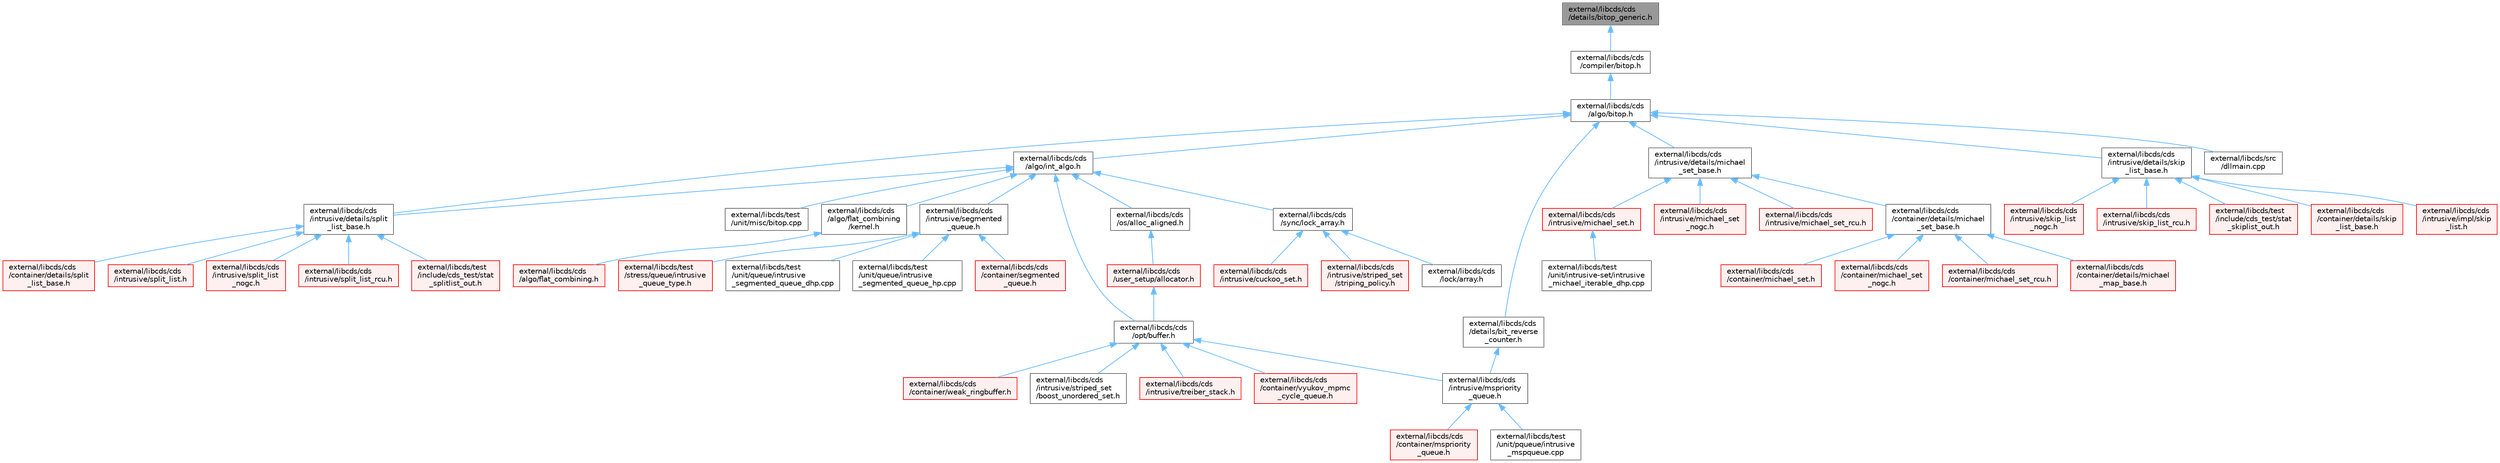 digraph "external/libcds/cds/details/bitop_generic.h"
{
 // LATEX_PDF_SIZE
  bgcolor="transparent";
  edge [fontname=Helvetica,fontsize=10,labelfontname=Helvetica,labelfontsize=10];
  node [fontname=Helvetica,fontsize=10,shape=box,height=0.2,width=0.4];
  Node1 [id="Node000001",label="external/libcds/cds\l/details/bitop_generic.h",height=0.2,width=0.4,color="gray40", fillcolor="grey60", style="filled", fontcolor="black",tooltip=" "];
  Node1 -> Node2 [id="edge1_Node000001_Node000002",dir="back",color="steelblue1",style="solid",tooltip=" "];
  Node2 [id="Node000002",label="external/libcds/cds\l/compiler/bitop.h",height=0.2,width=0.4,color="grey40", fillcolor="white", style="filled",URL="$compiler_2bitop_8h.html",tooltip=" "];
  Node2 -> Node3 [id="edge2_Node000002_Node000003",dir="back",color="steelblue1",style="solid",tooltip=" "];
  Node3 [id="Node000003",label="external/libcds/cds\l/algo/bitop.h",height=0.2,width=0.4,color="grey40", fillcolor="white", style="filled",URL="$algo_2bitop_8h.html",tooltip=" "];
  Node3 -> Node4 [id="edge3_Node000003_Node000004",dir="back",color="steelblue1",style="solid",tooltip=" "];
  Node4 [id="Node000004",label="external/libcds/cds\l/algo/int_algo.h",height=0.2,width=0.4,color="grey40", fillcolor="white", style="filled",URL="$int__algo_8h.html",tooltip=" "];
  Node4 -> Node5 [id="edge4_Node000004_Node000005",dir="back",color="steelblue1",style="solid",tooltip=" "];
  Node5 [id="Node000005",label="external/libcds/cds\l/algo/flat_combining\l/kernel.h",height=0.2,width=0.4,color="grey40", fillcolor="white", style="filled",URL="$libcds_2cds_2algo_2flat__combining_2kernel_8h.html",tooltip=" "];
  Node5 -> Node6 [id="edge5_Node000005_Node000006",dir="back",color="steelblue1",style="solid",tooltip=" "];
  Node6 [id="Node000006",label="external/libcds/cds\l/algo/flat_combining.h",height=0.2,width=0.4,color="red", fillcolor="#FFF0F0", style="filled",URL="$flat__combining_8h.html",tooltip=" "];
  Node4 -> Node43 [id="edge6_Node000004_Node000043",dir="back",color="steelblue1",style="solid",tooltip=" "];
  Node43 [id="Node000043",label="external/libcds/cds\l/intrusive/details/split\l_list_base.h",height=0.2,width=0.4,color="grey40", fillcolor="white", style="filled",URL="$intrusive_2details_2split__list__base_8h.html",tooltip=" "];
  Node43 -> Node44 [id="edge7_Node000043_Node000044",dir="back",color="steelblue1",style="solid",tooltip=" "];
  Node44 [id="Node000044",label="external/libcds/cds\l/container/details/split\l_list_base.h",height=0.2,width=0.4,color="red", fillcolor="#FFF0F0", style="filled",URL="$container_2details_2split__list__base_8h.html",tooltip=" "];
  Node43 -> Node103 [id="edge8_Node000043_Node000103",dir="back",color="steelblue1",style="solid",tooltip=" "];
  Node103 [id="Node000103",label="external/libcds/cds\l/intrusive/split_list.h",height=0.2,width=0.4,color="red", fillcolor="#FFF0F0", style="filled",URL="$split__list_8h.html",tooltip=" "];
  Node43 -> Node110 [id="edge9_Node000043_Node000110",dir="back",color="steelblue1",style="solid",tooltip=" "];
  Node110 [id="Node000110",label="external/libcds/cds\l/intrusive/split_list\l_nogc.h",height=0.2,width=0.4,color="red", fillcolor="#FFF0F0", style="filled",URL="$split__list__nogc_8h.html",tooltip=" "];
  Node43 -> Node113 [id="edge10_Node000043_Node000113",dir="back",color="steelblue1",style="solid",tooltip=" "];
  Node113 [id="Node000113",label="external/libcds/cds\l/intrusive/split_list_rcu.h",height=0.2,width=0.4,color="red", fillcolor="#FFF0F0", style="filled",URL="$split__list__rcu_8h.html",tooltip=" "];
  Node43 -> Node122 [id="edge11_Node000043_Node000122",dir="back",color="steelblue1",style="solid",tooltip=" "];
  Node122 [id="Node000122",label="external/libcds/test\l/include/cds_test/stat\l_splitlist_out.h",height=0.2,width=0.4,color="red", fillcolor="#FFF0F0", style="filled",URL="$stat__splitlist__out_8h.html",tooltip=" "];
  Node4 -> Node123 [id="edge12_Node000004_Node000123",dir="back",color="steelblue1",style="solid",tooltip=" "];
  Node123 [id="Node000123",label="external/libcds/cds\l/intrusive/segmented\l_queue.h",height=0.2,width=0.4,color="grey40", fillcolor="white", style="filled",URL="$intrusive_2segmented__queue_8h.html",tooltip=" "];
  Node123 -> Node124 [id="edge13_Node000123_Node000124",dir="back",color="steelblue1",style="solid",tooltip=" "];
  Node124 [id="Node000124",label="external/libcds/cds\l/container/segmented\l_queue.h",height=0.2,width=0.4,color="red", fillcolor="#FFF0F0", style="filled",URL="$container_2segmented__queue_8h.html",tooltip=" "];
  Node123 -> Node33 [id="edge14_Node000123_Node000033",dir="back",color="steelblue1",style="solid",tooltip=" "];
  Node33 [id="Node000033",label="external/libcds/test\l/stress/queue/intrusive\l_queue_type.h",height=0.2,width=0.4,color="red", fillcolor="#FFF0F0", style="filled",URL="$intrusive__queue__type_8h.html",tooltip=" "];
  Node123 -> Node127 [id="edge15_Node000123_Node000127",dir="back",color="steelblue1",style="solid",tooltip=" "];
  Node127 [id="Node000127",label="external/libcds/test\l/unit/queue/intrusive\l_segmented_queue_dhp.cpp",height=0.2,width=0.4,color="grey40", fillcolor="white", style="filled",URL="$intrusive__segmented__queue__dhp_8cpp.html",tooltip=" "];
  Node123 -> Node128 [id="edge16_Node000123_Node000128",dir="back",color="steelblue1",style="solid",tooltip=" "];
  Node128 [id="Node000128",label="external/libcds/test\l/unit/queue/intrusive\l_segmented_queue_hp.cpp",height=0.2,width=0.4,color="grey40", fillcolor="white", style="filled",URL="$intrusive__segmented__queue__hp_8cpp.html",tooltip=" "];
  Node4 -> Node129 [id="edge17_Node000004_Node000129",dir="back",color="steelblue1",style="solid",tooltip=" "];
  Node129 [id="Node000129",label="external/libcds/cds\l/opt/buffer.h",height=0.2,width=0.4,color="grey40", fillcolor="white", style="filled",URL="$external_2libcds_2cds_2opt_2buffer_8h.html",tooltip=" "];
  Node129 -> Node130 [id="edge18_Node000129_Node000130",dir="back",color="steelblue1",style="solid",tooltip=" "];
  Node130 [id="Node000130",label="external/libcds/cds\l/container/vyukov_mpmc\l_cycle_queue.h",height=0.2,width=0.4,color="red", fillcolor="#FFF0F0", style="filled",URL="$container_2vyukov__mpmc__cycle__queue_8h.html",tooltip=" "];
  Node129 -> Node357 [id="edge19_Node000129_Node000357",dir="back",color="steelblue1",style="solid",tooltip=" "];
  Node357 [id="Node000357",label="external/libcds/cds\l/container/weak_ringbuffer.h",height=0.2,width=0.4,color="red", fillcolor="#FFF0F0", style="filled",URL="$weak__ringbuffer_8h.html",tooltip=" "];
  Node129 -> Node359 [id="edge20_Node000129_Node000359",dir="back",color="steelblue1",style="solid",tooltip=" "];
  Node359 [id="Node000359",label="external/libcds/cds\l/intrusive/mspriority\l_queue.h",height=0.2,width=0.4,color="grey40", fillcolor="white", style="filled",URL="$intrusive_2mspriority__queue_8h.html",tooltip=" "];
  Node359 -> Node360 [id="edge21_Node000359_Node000360",dir="back",color="steelblue1",style="solid",tooltip=" "];
  Node360 [id="Node000360",label="external/libcds/cds\l/container/mspriority\l_queue.h",height=0.2,width=0.4,color="red", fillcolor="#FFF0F0", style="filled",URL="$container_2mspriority__queue_8h.html",tooltip=" "];
  Node359 -> Node362 [id="edge22_Node000359_Node000362",dir="back",color="steelblue1",style="solid",tooltip=" "];
  Node362 [id="Node000362",label="external/libcds/test\l/unit/pqueue/intrusive\l_mspqueue.cpp",height=0.2,width=0.4,color="grey40", fillcolor="white", style="filled",URL="$intrusive__mspqueue_8cpp.html",tooltip=" "];
  Node129 -> Node363 [id="edge23_Node000129_Node000363",dir="back",color="steelblue1",style="solid",tooltip=" "];
  Node363 [id="Node000363",label="external/libcds/cds\l/intrusive/striped_set\l/boost_unordered_set.h",height=0.2,width=0.4,color="grey40", fillcolor="white", style="filled",URL="$intrusive_2striped__set_2boost__unordered__set_8h.html",tooltip=" "];
  Node129 -> Node364 [id="edge24_Node000129_Node000364",dir="back",color="steelblue1",style="solid",tooltip=" "];
  Node364 [id="Node000364",label="external/libcds/cds\l/intrusive/treiber_stack.h",height=0.2,width=0.4,color="red", fillcolor="#FFF0F0", style="filled",URL="$intrusive_2treiber__stack_8h.html",tooltip=" "];
  Node4 -> Node371 [id="edge25_Node000004_Node000371",dir="back",color="steelblue1",style="solid",tooltip=" "];
  Node371 [id="Node000371",label="external/libcds/cds\l/os/alloc_aligned.h",height=0.2,width=0.4,color="grey40", fillcolor="white", style="filled",URL="$alloc__aligned_8h.html",tooltip=" "];
  Node371 -> Node372 [id="edge26_Node000371_Node000372",dir="back",color="steelblue1",style="solid",tooltip=" "];
  Node372 [id="Node000372",label="external/libcds/cds\l/user_setup/allocator.h",height=0.2,width=0.4,color="red", fillcolor="#FFF0F0", style="filled",URL="$external_2libcds_2cds_2user__setup_2allocator_8h.html",tooltip="Default implementation of allocator classes."];
  Node372 -> Node129 [id="edge27_Node000372_Node000129",dir="back",color="steelblue1",style="solid",tooltip=" "];
  Node4 -> Node636 [id="edge28_Node000004_Node000636",dir="back",color="steelblue1",style="solid",tooltip=" "];
  Node636 [id="Node000636",label="external/libcds/cds\l/sync/lock_array.h",height=0.2,width=0.4,color="grey40", fillcolor="white", style="filled",URL="$lock__array_8h.html",tooltip=" "];
  Node636 -> Node519 [id="edge29_Node000636_Node000519",dir="back",color="steelblue1",style="solid",tooltip=" "];
  Node519 [id="Node000519",label="external/libcds/cds\l/intrusive/cuckoo_set.h",height=0.2,width=0.4,color="red", fillcolor="#FFF0F0", style="filled",URL="$intrusive_2cuckoo__set_8h.html",tooltip=" "];
  Node636 -> Node637 [id="edge30_Node000636_Node000637",dir="back",color="steelblue1",style="solid",tooltip=" "];
  Node637 [id="Node000637",label="external/libcds/cds\l/intrusive/striped_set\l/striping_policy.h",height=0.2,width=0.4,color="red", fillcolor="#FFF0F0", style="filled",URL="$striping__policy_8h.html",tooltip=" "];
  Node636 -> Node658 [id="edge31_Node000636_Node000658",dir="back",color="steelblue1",style="solid",tooltip=" "];
  Node658 [id="Node000658",label="external/libcds/cds\l/lock/array.h",height=0.2,width=0.4,color="grey40", fillcolor="white", style="filled",URL="$external_2libcds_2cds_2lock_2array_8h.html",tooltip=" "];
  Node4 -> Node1082 [id="edge32_Node000004_Node001082",dir="back",color="steelblue1",style="solid",tooltip=" "];
  Node1082 [id="Node001082",label="external/libcds/test\l/unit/misc/bitop.cpp",height=0.2,width=0.4,color="grey40", fillcolor="white", style="filled",URL="$bitop_8cpp.html",tooltip=" "];
  Node3 -> Node1083 [id="edge33_Node000003_Node001083",dir="back",color="steelblue1",style="solid",tooltip=" "];
  Node1083 [id="Node001083",label="external/libcds/cds\l/details/bit_reverse\l_counter.h",height=0.2,width=0.4,color="grey40", fillcolor="white", style="filled",URL="$bit__reverse__counter_8h.html",tooltip=" "];
  Node1083 -> Node359 [id="edge34_Node001083_Node000359",dir="back",color="steelblue1",style="solid",tooltip=" "];
  Node3 -> Node589 [id="edge35_Node000003_Node000589",dir="back",color="steelblue1",style="solid",tooltip=" "];
  Node589 [id="Node000589",label="external/libcds/cds\l/intrusive/details/michael\l_set_base.h",height=0.2,width=0.4,color="grey40", fillcolor="white", style="filled",URL="$intrusive_2details_2michael__set__base_8h.html",tooltip=" "];
  Node589 -> Node590 [id="edge36_Node000589_Node000590",dir="back",color="steelblue1",style="solid",tooltip=" "];
  Node590 [id="Node000590",label="external/libcds/cds\l/container/details/michael\l_set_base.h",height=0.2,width=0.4,color="grey40", fillcolor="white", style="filled",URL="$container_2details_2michael__set__base_8h.html",tooltip=" "];
  Node590 -> Node591 [id="edge37_Node000590_Node000591",dir="back",color="steelblue1",style="solid",tooltip=" "];
  Node591 [id="Node000591",label="external/libcds/cds\l/container/details/michael\l_map_base.h",height=0.2,width=0.4,color="red", fillcolor="#FFF0F0", style="filled",URL="$michael__map__base_8h.html",tooltip=" "];
  Node590 -> Node390 [id="edge38_Node000590_Node000390",dir="back",color="steelblue1",style="solid",tooltip=" "];
  Node390 [id="Node000390",label="external/libcds/cds\l/container/michael_set.h",height=0.2,width=0.4,color="red", fillcolor="#FFF0F0", style="filled",URL="$container_2michael__set_8h.html",tooltip=" "];
  Node590 -> Node592 [id="edge39_Node000590_Node000592",dir="back",color="steelblue1",style="solid",tooltip=" "];
  Node592 [id="Node000592",label="external/libcds/cds\l/container/michael_set\l_nogc.h",height=0.2,width=0.4,color="red", fillcolor="#FFF0F0", style="filled",URL="$container_2michael__set__nogc_8h.html",tooltip=" "];
  Node590 -> Node397 [id="edge40_Node000590_Node000397",dir="back",color="steelblue1",style="solid",tooltip=" "];
  Node397 [id="Node000397",label="external/libcds/cds\l/container/michael_set_rcu.h",height=0.2,width=0.4,color="red", fillcolor="#FFF0F0", style="filled",URL="$container_2michael__set__rcu_8h.html",tooltip=" "];
  Node589 -> Node553 [id="edge41_Node000589_Node000553",dir="back",color="steelblue1",style="solid",tooltip=" "];
  Node553 [id="Node000553",label="external/libcds/cds\l/intrusive/michael_set.h",height=0.2,width=0.4,color="red", fillcolor="#FFF0F0", style="filled",URL="$intrusive_2michael__set_8h.html",tooltip=" "];
  Node553 -> Node549 [id="edge42_Node000553_Node000549",dir="back",color="steelblue1",style="solid",tooltip=" "];
  Node549 [id="Node000549",label="external/libcds/test\l/unit/intrusive-set/intrusive\l_michael_iterable_dhp.cpp",height=0.2,width=0.4,color="grey40", fillcolor="white", style="filled",URL="$intrusive__michael__iterable__dhp_8cpp.html",tooltip=" "];
  Node589 -> Node593 [id="edge43_Node000589_Node000593",dir="back",color="steelblue1",style="solid",tooltip=" "];
  Node593 [id="Node000593",label="external/libcds/cds\l/intrusive/michael_set\l_nogc.h",height=0.2,width=0.4,color="red", fillcolor="#FFF0F0", style="filled",URL="$intrusive_2michael__set__nogc_8h.html",tooltip=" "];
  Node589 -> Node594 [id="edge44_Node000589_Node000594",dir="back",color="steelblue1",style="solid",tooltip=" "];
  Node594 [id="Node000594",label="external/libcds/cds\l/intrusive/michael_set_rcu.h",height=0.2,width=0.4,color="red", fillcolor="#FFF0F0", style="filled",URL="$intrusive_2michael__set__rcu_8h.html",tooltip=" "];
  Node3 -> Node606 [id="edge45_Node000003_Node000606",dir="back",color="steelblue1",style="solid",tooltip=" "];
  Node606 [id="Node000606",label="external/libcds/cds\l/intrusive/details/skip\l_list_base.h",height=0.2,width=0.4,color="grey40", fillcolor="white", style="filled",URL="$intrusive_2details_2skip__list__base_8h.html",tooltip=" "];
  Node606 -> Node493 [id="edge46_Node000606_Node000493",dir="back",color="steelblue1",style="solid",tooltip=" "];
  Node493 [id="Node000493",label="external/libcds/cds\l/container/details/skip\l_list_base.h",height=0.2,width=0.4,color="red", fillcolor="#FFF0F0", style="filled",URL="$container_2details_2skip__list__base_8h.html",tooltip=" "];
  Node606 -> Node607 [id="edge47_Node000606_Node000607",dir="back",color="steelblue1",style="solid",tooltip=" "];
  Node607 [id="Node000607",label="external/libcds/cds\l/intrusive/impl/skip\l_list.h",height=0.2,width=0.4,color="red", fillcolor="#FFF0F0", style="filled",URL="$skip__list_8h.html",tooltip=" "];
  Node606 -> Node612 [id="edge48_Node000606_Node000612",dir="back",color="steelblue1",style="solid",tooltip=" "];
  Node612 [id="Node000612",label="external/libcds/cds\l/intrusive/skip_list\l_nogc.h",height=0.2,width=0.4,color="red", fillcolor="#FFF0F0", style="filled",URL="$skip__list__nogc_8h.html",tooltip=" "];
  Node606 -> Node614 [id="edge49_Node000606_Node000614",dir="back",color="steelblue1",style="solid",tooltip=" "];
  Node614 [id="Node000614",label="external/libcds/cds\l/intrusive/skip_list_rcu.h",height=0.2,width=0.4,color="red", fillcolor="#FFF0F0", style="filled",URL="$skip__list__rcu_8h.html",tooltip=" "];
  Node606 -> Node617 [id="edge50_Node000606_Node000617",dir="back",color="steelblue1",style="solid",tooltip=" "];
  Node617 [id="Node000617",label="external/libcds/test\l/include/cds_test/stat\l_skiplist_out.h",height=0.2,width=0.4,color="red", fillcolor="#FFF0F0", style="filled",URL="$stat__skiplist__out_8h.html",tooltip=" "];
  Node3 -> Node43 [id="edge51_Node000003_Node000043",dir="back",color="steelblue1",style="solid",tooltip=" "];
  Node3 -> Node1084 [id="edge52_Node000003_Node001084",dir="back",color="steelblue1",style="solid",tooltip=" "];
  Node1084 [id="Node001084",label="external/libcds/src\l/dllmain.cpp",height=0.2,width=0.4,color="grey40", fillcolor="white", style="filled",URL="$dllmain_8cpp.html",tooltip=" "];
}
